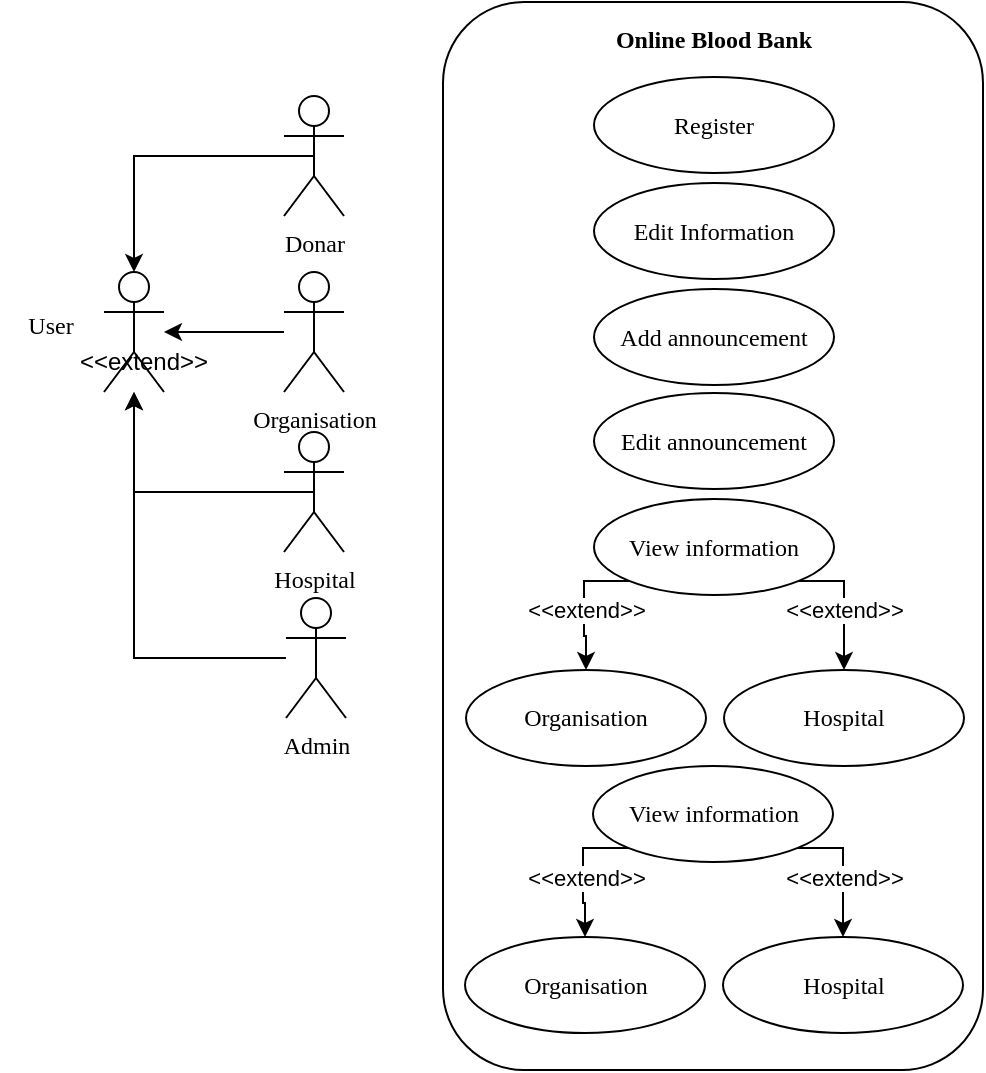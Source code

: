 <mxfile version="24.7.6">
  <diagram name="Page-1" id="24eYZ0w68g3fDRnGZz3i">
    <mxGraphModel dx="516" dy="265" grid="1" gridSize="10" guides="1" tooltips="1" connect="1" arrows="1" fold="1" page="1" pageScale="1" pageWidth="850" pageHeight="1100" math="0" shadow="0">
      <root>
        <mxCell id="0" />
        <mxCell id="1" parent="0" />
        <mxCell id="GSoqrEfA_HEz27Oz-RXl-2" value="" style="shape=umlActor;verticalLabelPosition=bottom;verticalAlign=top;html=1;outlineConnect=0;fontFamily=Times New Roman;" vertex="1" parent="1">
          <mxGeometry x="190" y="180" width="30" height="60" as="geometry" />
        </mxCell>
        <mxCell id="GSoqrEfA_HEz27Oz-RXl-13" style="edgeStyle=orthogonalEdgeStyle;rounded=0;orthogonalLoop=1;jettySize=auto;html=1;exitX=0.5;exitY=0.5;exitDx=0;exitDy=0;exitPerimeter=0;fontFamily=Times New Roman;" edge="1" parent="1" source="GSoqrEfA_HEz27Oz-RXl-3" target="GSoqrEfA_HEz27Oz-RXl-2">
          <mxGeometry relative="1" as="geometry" />
        </mxCell>
        <mxCell id="GSoqrEfA_HEz27Oz-RXl-3" value="Hospital" style="shape=umlActor;verticalLabelPosition=bottom;verticalAlign=top;html=1;outlineConnect=0;fontFamily=Times New Roman;" vertex="1" parent="1">
          <mxGeometry x="280" y="260" width="30" height="60" as="geometry" />
        </mxCell>
        <mxCell id="GSoqrEfA_HEz27Oz-RXl-10" value="" style="edgeStyle=orthogonalEdgeStyle;rounded=0;orthogonalLoop=1;jettySize=auto;html=1;fontFamily=Times New Roman;" edge="1" parent="1" source="GSoqrEfA_HEz27Oz-RXl-4" target="GSoqrEfA_HEz27Oz-RXl-2">
          <mxGeometry relative="1" as="geometry" />
        </mxCell>
        <mxCell id="GSoqrEfA_HEz27Oz-RXl-4" value="Organisation" style="shape=umlActor;verticalLabelPosition=bottom;verticalAlign=top;html=1;outlineConnect=0;fontFamily=Times New Roman;" vertex="1" parent="1">
          <mxGeometry x="280" y="180" width="30" height="60" as="geometry" />
        </mxCell>
        <mxCell id="GSoqrEfA_HEz27Oz-RXl-5" value="Donar" style="shape=umlActor;verticalLabelPosition=bottom;verticalAlign=top;html=1;outlineConnect=0;fontFamily=Times New Roman;" vertex="1" parent="1">
          <mxGeometry x="280" y="92" width="30" height="60" as="geometry" />
        </mxCell>
        <mxCell id="GSoqrEfA_HEz27Oz-RXl-14" style="edgeStyle=orthogonalEdgeStyle;rounded=0;orthogonalLoop=1;jettySize=auto;html=1;fontFamily=Times New Roman;" edge="1" parent="1" source="GSoqrEfA_HEz27Oz-RXl-6" target="GSoqrEfA_HEz27Oz-RXl-2">
          <mxGeometry relative="1" as="geometry" />
        </mxCell>
        <mxCell id="GSoqrEfA_HEz27Oz-RXl-6" value="Admin" style="shape=umlActor;verticalLabelPosition=bottom;verticalAlign=top;html=1;outlineConnect=0;fontFamily=Times New Roman;" vertex="1" parent="1">
          <mxGeometry x="281" y="343" width="30" height="60" as="geometry" />
        </mxCell>
        <mxCell id="GSoqrEfA_HEz27Oz-RXl-11" style="edgeStyle=orthogonalEdgeStyle;rounded=0;orthogonalLoop=1;jettySize=auto;html=1;exitX=0.5;exitY=0.5;exitDx=0;exitDy=0;exitPerimeter=0;entryX=0.5;entryY=0;entryDx=0;entryDy=0;entryPerimeter=0;fontFamily=Times New Roman;" edge="1" parent="1" source="GSoqrEfA_HEz27Oz-RXl-5" target="GSoqrEfA_HEz27Oz-RXl-2">
          <mxGeometry relative="1" as="geometry" />
        </mxCell>
        <mxCell id="GSoqrEfA_HEz27Oz-RXl-16" value="User" style="text;html=1;align=center;verticalAlign=middle;resizable=0;points=[];autosize=1;strokeColor=none;fillColor=none;fontFamily=Times New Roman;" vertex="1" parent="1">
          <mxGeometry x="138" y="192" width="50" height="30" as="geometry" />
        </mxCell>
        <mxCell id="GSoqrEfA_HEz27Oz-RXl-18" value="" style="rounded=1;whiteSpace=wrap;html=1;fontFamily=Times New Roman;" vertex="1" parent="1">
          <mxGeometry x="359.5" y="45" width="270" height="534" as="geometry" />
        </mxCell>
        <mxCell id="GSoqrEfA_HEz27Oz-RXl-20" value="Online Blood Bank" style="text;html=1;align=center;verticalAlign=middle;whiteSpace=wrap;rounded=0;fontStyle=1;fontFamily=Times New Roman;" vertex="1" parent="1">
          <mxGeometry x="435" y="49" width="120" height="30" as="geometry" />
        </mxCell>
        <mxCell id="GSoqrEfA_HEz27Oz-RXl-21" value="Register" style="ellipse;whiteSpace=wrap;html=1;fontFamily=Times New Roman;" vertex="1" parent="1">
          <mxGeometry x="435" y="82.5" width="120" height="48" as="geometry" />
        </mxCell>
        <mxCell id="GSoqrEfA_HEz27Oz-RXl-22" value="Edit Information" style="ellipse;whiteSpace=wrap;html=1;fontFamily=Times New Roman;" vertex="1" parent="1">
          <mxGeometry x="435" y="135.5" width="120" height="48" as="geometry" />
        </mxCell>
        <mxCell id="GSoqrEfA_HEz27Oz-RXl-23" value="Add announcement" style="ellipse;whiteSpace=wrap;html=1;fontFamily=Times New Roman;" vertex="1" parent="1">
          <mxGeometry x="435" y="188.5" width="120" height="48" as="geometry" />
        </mxCell>
        <mxCell id="GSoqrEfA_HEz27Oz-RXl-24" value="Edit announcement" style="ellipse;whiteSpace=wrap;html=1;fontFamily=Times New Roman;" vertex="1" parent="1">
          <mxGeometry x="435" y="240.5" width="120" height="48" as="geometry" />
        </mxCell>
        <mxCell id="GSoqrEfA_HEz27Oz-RXl-29" style="edgeStyle=orthogonalEdgeStyle;rounded=0;orthogonalLoop=1;jettySize=auto;html=1;exitX=1;exitY=1;exitDx=0;exitDy=0;entryX=0.5;entryY=0;entryDx=0;entryDy=0;" edge="1" parent="1" source="GSoqrEfA_HEz27Oz-RXl-25" target="GSoqrEfA_HEz27Oz-RXl-27">
          <mxGeometry relative="1" as="geometry">
            <Array as="points">
              <mxPoint x="560" y="335" />
            </Array>
          </mxGeometry>
        </mxCell>
        <mxCell id="GSoqrEfA_HEz27Oz-RXl-38" value="&amp;lt;&amp;lt;extend&amp;gt;&amp;gt;" style="edgeLabel;html=1;align=center;verticalAlign=middle;resizable=0;points=[];" vertex="1" connectable="0" parent="GSoqrEfA_HEz27Oz-RXl-29">
          <mxGeometry x="0.02" y="-4" relative="1" as="geometry">
            <mxPoint x="4" y="3" as="offset" />
          </mxGeometry>
        </mxCell>
        <mxCell id="GSoqrEfA_HEz27Oz-RXl-37" style="edgeStyle=orthogonalEdgeStyle;rounded=0;orthogonalLoop=1;jettySize=auto;html=1;exitX=0;exitY=1;exitDx=0;exitDy=0;entryX=0.5;entryY=0;entryDx=0;entryDy=0;" edge="1" parent="1" source="GSoqrEfA_HEz27Oz-RXl-25" target="GSoqrEfA_HEz27Oz-RXl-26">
          <mxGeometry relative="1" as="geometry">
            <Array as="points">
              <mxPoint x="430" y="335" />
              <mxPoint x="430" y="362" />
              <mxPoint x="431" y="362" />
            </Array>
          </mxGeometry>
        </mxCell>
        <mxCell id="GSoqrEfA_HEz27Oz-RXl-39" value="&amp;lt;&amp;lt;extend&amp;gt;&amp;gt;" style="edgeLabel;html=1;align=center;verticalAlign=middle;resizable=0;points=[];" vertex="1" connectable="0" parent="GSoqrEfA_HEz27Oz-RXl-37">
          <mxGeometry x="0.206" relative="1" as="geometry">
            <mxPoint x="1" y="-4" as="offset" />
          </mxGeometry>
        </mxCell>
        <mxCell id="GSoqrEfA_HEz27Oz-RXl-25" value="View information" style="ellipse;whiteSpace=wrap;html=1;fontFamily=Times New Roman;" vertex="1" parent="1">
          <mxGeometry x="435" y="293.5" width="120" height="48" as="geometry" />
        </mxCell>
        <mxCell id="GSoqrEfA_HEz27Oz-RXl-26" value="Organisation" style="ellipse;whiteSpace=wrap;html=1;fontFamily=Times New Roman;" vertex="1" parent="1">
          <mxGeometry x="371" y="379" width="120" height="48" as="geometry" />
        </mxCell>
        <mxCell id="GSoqrEfA_HEz27Oz-RXl-27" value="Hospital" style="ellipse;whiteSpace=wrap;html=1;fontFamily=Times New Roman;" vertex="1" parent="1">
          <mxGeometry x="500" y="379" width="120" height="48" as="geometry" />
        </mxCell>
        <mxCell id="GSoqrEfA_HEz27Oz-RXl-33" value="&amp;lt;&amp;lt;extend&amp;gt;&amp;gt;" style="text;html=1;align=center;verticalAlign=middle;whiteSpace=wrap;rounded=0;" vertex="1" parent="1">
          <mxGeometry x="180" y="210" width="60" height="30" as="geometry" />
        </mxCell>
        <mxCell id="GSoqrEfA_HEz27Oz-RXl-40" style="edgeStyle=orthogonalEdgeStyle;rounded=0;orthogonalLoop=1;jettySize=auto;html=1;exitX=1;exitY=1;exitDx=0;exitDy=0;entryX=0.5;entryY=0;entryDx=0;entryDy=0;" edge="1" parent="1" source="GSoqrEfA_HEz27Oz-RXl-44" target="GSoqrEfA_HEz27Oz-RXl-46">
          <mxGeometry relative="1" as="geometry">
            <Array as="points">
              <mxPoint x="559.5" y="468.5" />
            </Array>
          </mxGeometry>
        </mxCell>
        <mxCell id="GSoqrEfA_HEz27Oz-RXl-41" value="&amp;lt;&amp;lt;extend&amp;gt;&amp;gt;" style="edgeLabel;html=1;align=center;verticalAlign=middle;resizable=0;points=[];" vertex="1" connectable="0" parent="GSoqrEfA_HEz27Oz-RXl-40">
          <mxGeometry x="0.02" y="-4" relative="1" as="geometry">
            <mxPoint x="4" y="3" as="offset" />
          </mxGeometry>
        </mxCell>
        <mxCell id="GSoqrEfA_HEz27Oz-RXl-42" style="edgeStyle=orthogonalEdgeStyle;rounded=0;orthogonalLoop=1;jettySize=auto;html=1;exitX=0;exitY=1;exitDx=0;exitDy=0;entryX=0.5;entryY=0;entryDx=0;entryDy=0;" edge="1" parent="1" source="GSoqrEfA_HEz27Oz-RXl-44" target="GSoqrEfA_HEz27Oz-RXl-45">
          <mxGeometry relative="1" as="geometry">
            <Array as="points">
              <mxPoint x="429.5" y="468.5" />
              <mxPoint x="429.5" y="495.5" />
              <mxPoint x="430.5" y="495.5" />
            </Array>
          </mxGeometry>
        </mxCell>
        <mxCell id="GSoqrEfA_HEz27Oz-RXl-43" value="&amp;lt;&amp;lt;extend&amp;gt;&amp;gt;" style="edgeLabel;html=1;align=center;verticalAlign=middle;resizable=0;points=[];" vertex="1" connectable="0" parent="GSoqrEfA_HEz27Oz-RXl-42">
          <mxGeometry x="0.206" relative="1" as="geometry">
            <mxPoint x="1" y="-4" as="offset" />
          </mxGeometry>
        </mxCell>
        <mxCell id="GSoqrEfA_HEz27Oz-RXl-44" value="View information" style="ellipse;whiteSpace=wrap;html=1;fontFamily=Times New Roman;" vertex="1" parent="1">
          <mxGeometry x="434.5" y="427" width="120" height="48" as="geometry" />
        </mxCell>
        <mxCell id="GSoqrEfA_HEz27Oz-RXl-45" value="Organisation" style="ellipse;whiteSpace=wrap;html=1;fontFamily=Times New Roman;" vertex="1" parent="1">
          <mxGeometry x="370.5" y="512.5" width="120" height="48" as="geometry" />
        </mxCell>
        <mxCell id="GSoqrEfA_HEz27Oz-RXl-46" value="Hospital" style="ellipse;whiteSpace=wrap;html=1;fontFamily=Times New Roman;" vertex="1" parent="1">
          <mxGeometry x="499.5" y="512.5" width="120" height="48" as="geometry" />
        </mxCell>
      </root>
    </mxGraphModel>
  </diagram>
</mxfile>
